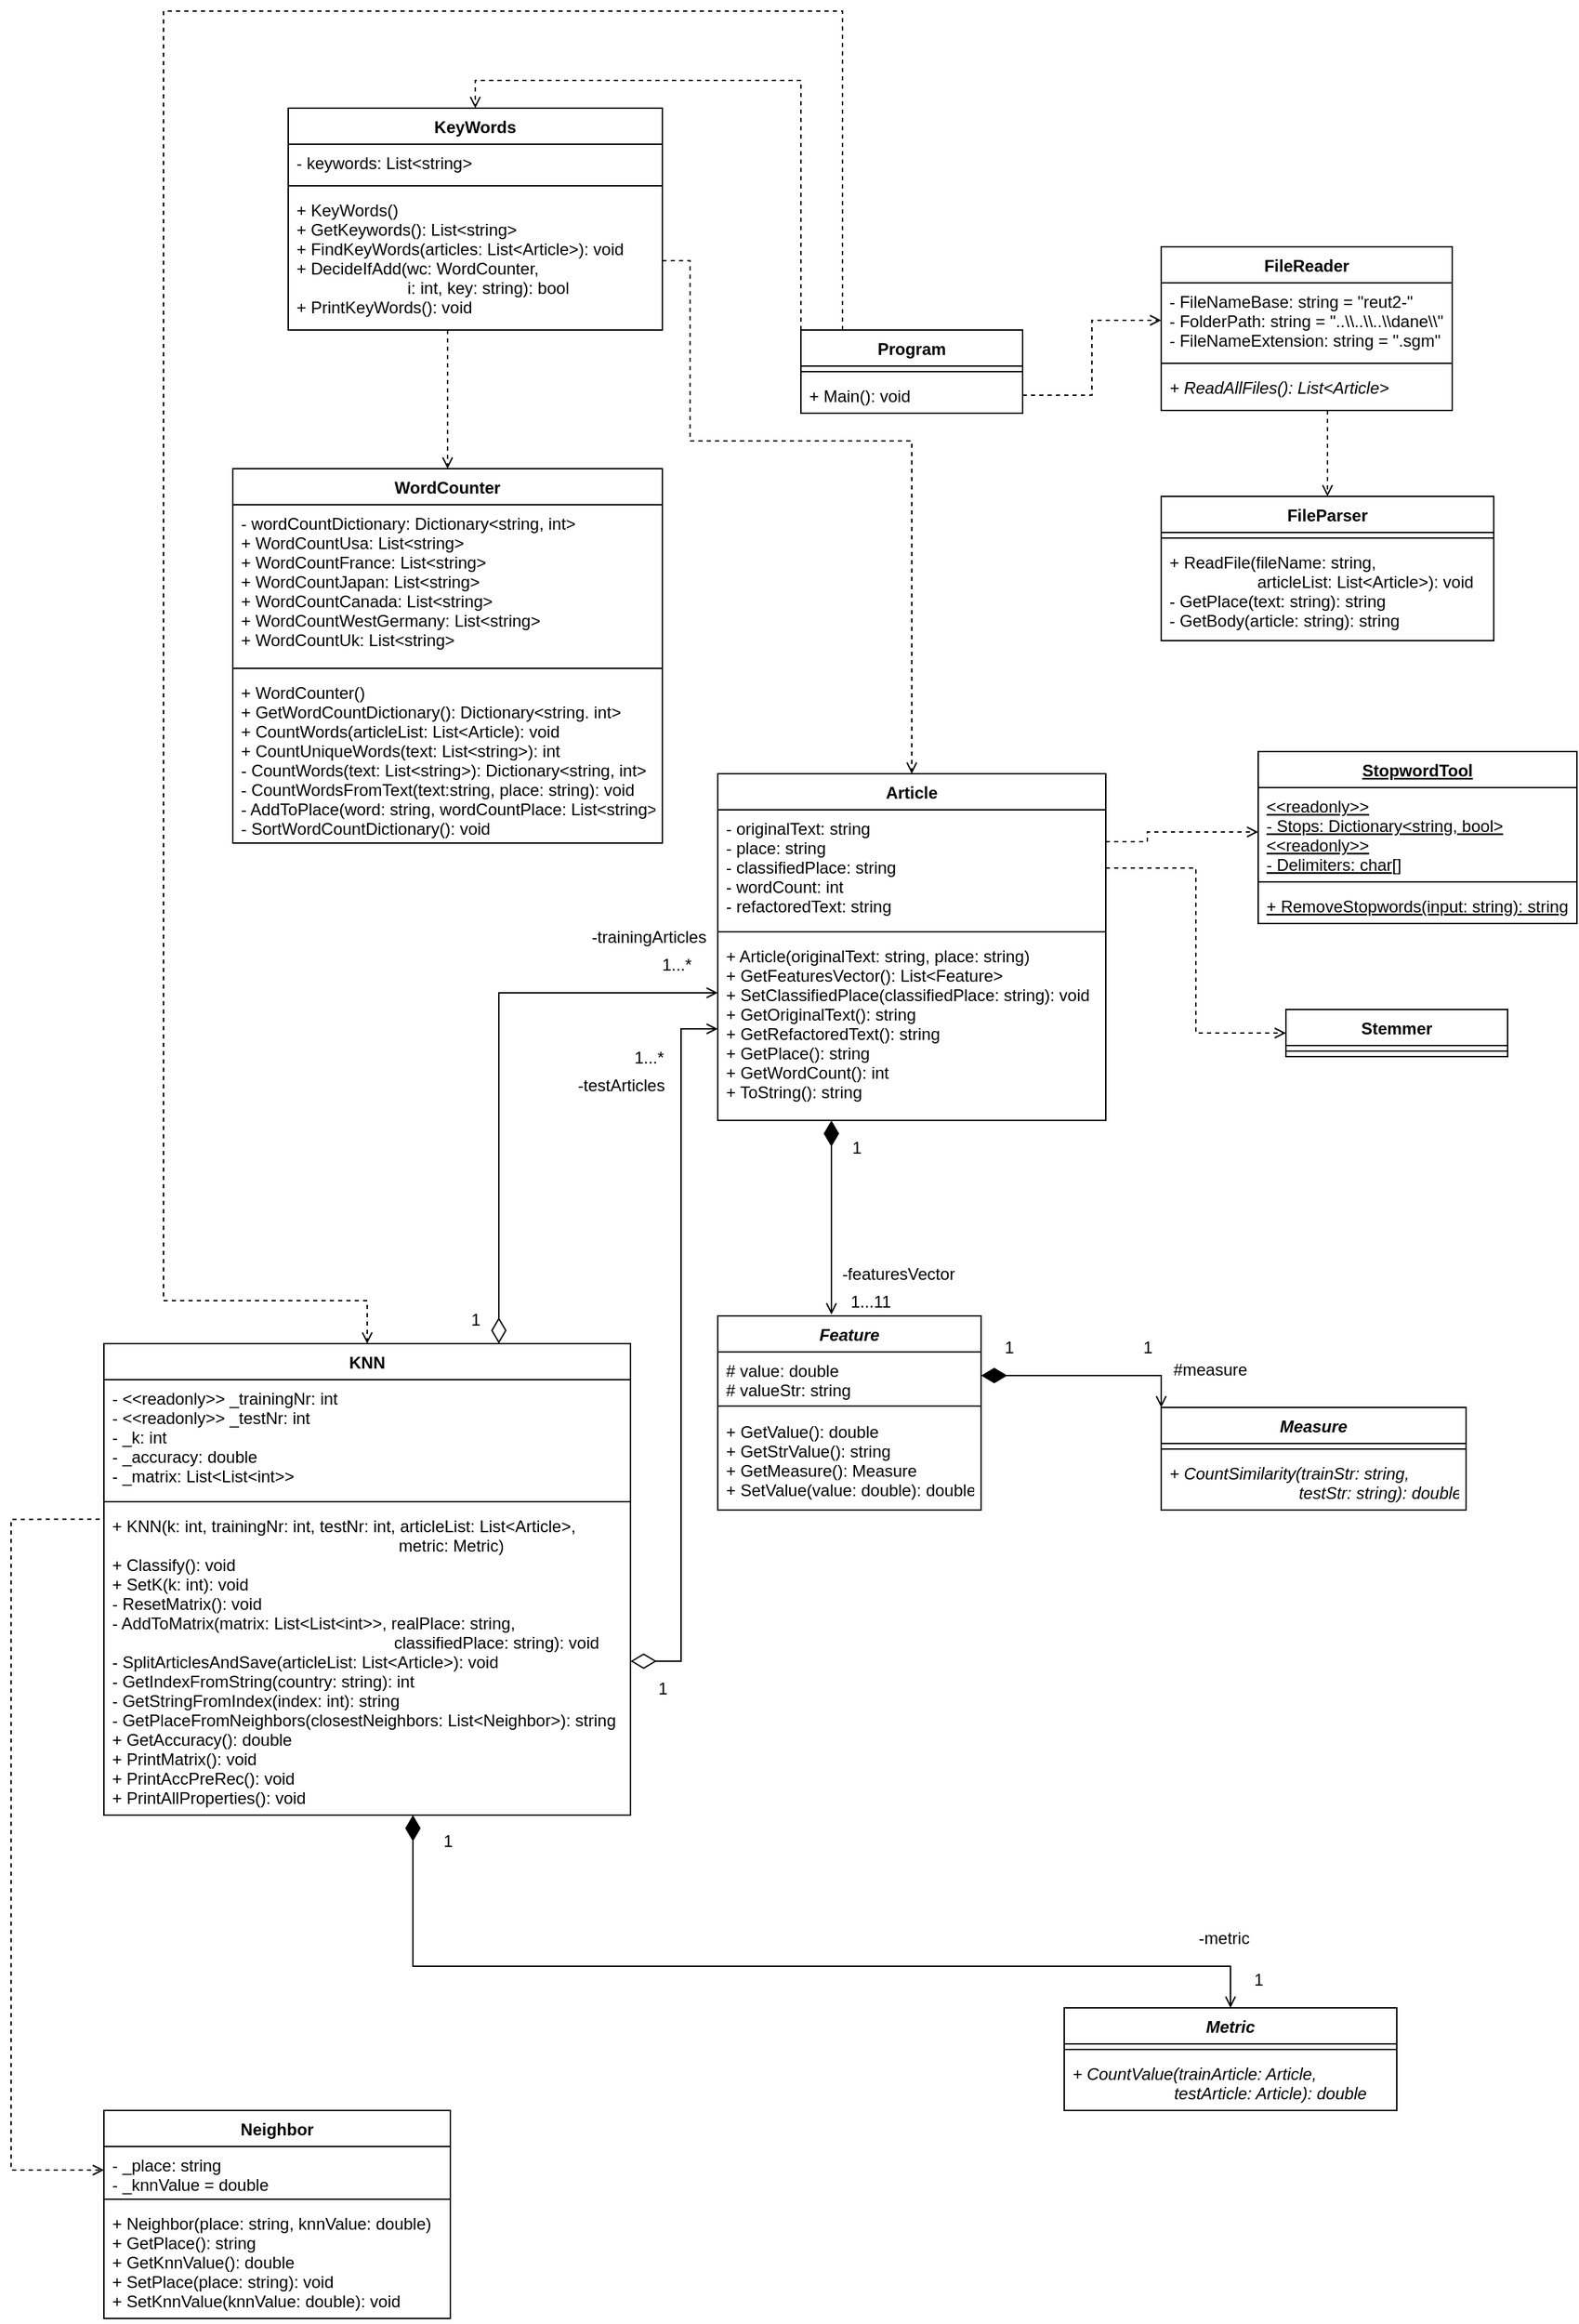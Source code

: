 <mxfile version="12.8.8" type="device"><diagram id="v0-UZpTvdWy3WvNRpsd5" name="Page-1"><mxGraphModel dx="1640" dy="2745" grid="1" gridSize="10" guides="1" tooltips="1" connect="1" arrows="1" fold="1" page="1" pageScale="1" pageWidth="827" pageHeight="1169" math="0" shadow="0"><root><mxCell id="0"/><mxCell id="1" parent="0"/><mxCell id="0_wCjDoMP3JWX9cPRF38-53" style="edgeStyle=orthogonalEdgeStyle;rounded=0;orthogonalLoop=1;jettySize=auto;html=1;startArrow=diamondThin;startFill=1;targetPerimeterSpacing=1;endSize=6;startSize=16;endArrow=open;endFill=0;" edge="1" parent="1" source="0_wCjDoMP3JWX9cPRF38-24"><mxGeometry relative="1" as="geometry"><mxPoint x="-58" y="-1280" as="targetPoint"/><Array as="points"><mxPoint x="-58" y="-1400"/><mxPoint x="-58" y="-1400"/></Array></mxGeometry></mxCell><mxCell id="0_wCjDoMP3JWX9cPRF38-54" value="1" style="text;html=1;align=center;verticalAlign=middle;resizable=0;points=[];autosize=1;" vertex="1" parent="1"><mxGeometry x="-50" y="-1410" width="20" height="20" as="geometry"/></mxCell><mxCell id="0_wCjDoMP3JWX9cPRF38-55" value="1...11" style="text;html=1;align=center;verticalAlign=middle;resizable=0;points=[];autosize=1;" vertex="1" parent="1"><mxGeometry x="-50" y="-1299" width="40" height="20" as="geometry"/></mxCell><mxCell id="0_wCjDoMP3JWX9cPRF38-56" value="-featuresVector" style="text;html=1;align=center;verticalAlign=middle;resizable=0;points=[];autosize=1;" vertex="1" parent="1"><mxGeometry x="-60" y="-1319" width="100" height="20" as="geometry"/></mxCell><mxCell id="0_wCjDoMP3JWX9cPRF38-59" value="1" style="text;html=1;align=center;verticalAlign=middle;resizable=0;points=[];autosize=1;" vertex="1" parent="1"><mxGeometry x="-325" y="-1286" width="20" height="20" as="geometry"/></mxCell><mxCell id="0_wCjDoMP3JWX9cPRF38-60" value="-metric" style="text;html=1;align=center;verticalAlign=middle;resizable=0;points=[];autosize=1;" vertex="1" parent="1"><mxGeometry x="200" y="-840" width="50" height="20" as="geometry"/></mxCell><mxCell id="0_wCjDoMP3JWX9cPRF38-62" style="edgeStyle=orthogonalEdgeStyle;rounded=0;orthogonalLoop=1;jettySize=auto;html=1;entryX=0.5;entryY=0;entryDx=0;entryDy=0;startArrow=diamondThin;startFill=1;startSize=16;endArrow=open;endFill=0;endSize=6;targetPerimeterSpacing=1;" edge="1" parent="1" source="0_wCjDoMP3JWX9cPRF38-12" target="0_wCjDoMP3JWX9cPRF38-45"><mxGeometry relative="1" as="geometry"><mxPoint x="-410" y="-1280" as="sourcePoint"/><Array as="points"><mxPoint x="-360" y="-810"/><mxPoint x="230" y="-810"/></Array></mxGeometry></mxCell><mxCell id="0_wCjDoMP3JWX9cPRF38-63" style="edgeStyle=orthogonalEdgeStyle;rounded=0;orthogonalLoop=1;jettySize=auto;html=1;startArrow=diamondThin;startFill=0;startSize=16;endArrow=open;endFill=0;endSize=6;targetPerimeterSpacing=1;exitX=0.75;exitY=0;exitDx=0;exitDy=0;" edge="1" parent="1" source="0_wCjDoMP3JWX9cPRF38-9"><mxGeometry relative="1" as="geometry"><mxPoint x="-550" y="-1580" as="sourcePoint"/><mxPoint x="-140" y="-1512" as="targetPoint"/><Array as="points"><mxPoint x="-298" y="-1512"/></Array></mxGeometry></mxCell><mxCell id="0_wCjDoMP3JWX9cPRF38-65" value="1" style="text;html=1;align=center;verticalAlign=middle;resizable=0;points=[];autosize=1;" vertex="1" parent="1"><mxGeometry x="-345" y="-910" width="20" height="20" as="geometry"/></mxCell><mxCell id="0_wCjDoMP3JWX9cPRF38-66" value="1" style="text;html=1;align=center;verticalAlign=middle;resizable=0;points=[];autosize=1;" vertex="1" parent="1"><mxGeometry x="240" y="-810" width="20" height="20" as="geometry"/></mxCell><mxCell id="0_wCjDoMP3JWX9cPRF38-67" value="1...*" style="text;html=1;align=center;verticalAlign=middle;resizable=0;points=[];autosize=1;" vertex="1" parent="1"><mxGeometry x="-190" y="-1542" width="40" height="20" as="geometry"/></mxCell><mxCell id="0_wCjDoMP3JWX9cPRF38-68" value="1...*" style="text;html=1;align=center;verticalAlign=middle;resizable=0;points=[];autosize=1;" vertex="1" parent="1"><mxGeometry x="-210" y="-1475" width="40" height="20" as="geometry"/></mxCell><mxCell id="0_wCjDoMP3JWX9cPRF38-69" value="-testArticles" style="text;html=1;align=center;verticalAlign=middle;resizable=0;points=[];autosize=1;" vertex="1" parent="1"><mxGeometry x="-250" y="-1455" width="80" height="20" as="geometry"/></mxCell><mxCell id="0_wCjDoMP3JWX9cPRF38-70" value="-trainingArticles" style="text;html=1;align=center;verticalAlign=middle;resizable=0;points=[];autosize=1;" vertex="1" parent="1"><mxGeometry x="-240" y="-1562" width="100" height="20" as="geometry"/></mxCell><mxCell id="0_wCjDoMP3JWX9cPRF38-71" style="edgeStyle=orthogonalEdgeStyle;rounded=0;orthogonalLoop=1;jettySize=auto;html=1;entryX=0;entryY=0.5;entryDx=0;entryDy=0;startArrow=none;startFill=0;startSize=16;endArrow=open;endFill=0;endSize=6;targetPerimeterSpacing=1;dashed=1;exitX=1;exitY=0.5;exitDx=0;exitDy=0;" edge="1" parent="1" source="0_wCjDoMP3JWX9cPRF38-4" target="0_wCjDoMP3JWX9cPRF38-30"><mxGeometry relative="1" as="geometry"><mxPoint x="30" y="-2011.0" as="sourcePoint"/></mxGeometry></mxCell><mxCell id="0_wCjDoMP3JWX9cPRF38-83" style="edgeStyle=orthogonalEdgeStyle;rounded=0;orthogonalLoop=1;jettySize=auto;html=1;entryX=0.5;entryY=0;entryDx=0;entryDy=0;dashed=1;startArrow=none;startFill=0;startSize=16;endArrow=open;endFill=0;endSize=6;targetPerimeterSpacing=1;" edge="1" parent="1" source="0_wCjDoMP3JWX9cPRF38-1" target="0_wCjDoMP3JWX9cPRF38-9"><mxGeometry relative="1" as="geometry"><Array as="points"><mxPoint x="-50" y="-2220"/><mxPoint x="-540" y="-2220"/><mxPoint x="-540" y="-1290"/><mxPoint x="-393" y="-1290"/></Array></mxGeometry></mxCell><mxCell id="0_wCjDoMP3JWX9cPRF38-73" style="edgeStyle=orthogonalEdgeStyle;rounded=0;orthogonalLoop=1;jettySize=auto;html=1;entryX=0.5;entryY=0;entryDx=0;entryDy=0;dashed=1;startArrow=none;startFill=0;startSize=16;endArrow=open;endFill=0;endSize=6;targetPerimeterSpacing=1;exitX=0;exitY=0;exitDx=0;exitDy=0;" edge="1" parent="1" source="0_wCjDoMP3JWX9cPRF38-1" target="0_wCjDoMP3JWX9cPRF38-5"><mxGeometry relative="1" as="geometry"><mxPoint x="-130" y="-2011.0" as="sourcePoint"/></mxGeometry></mxCell><mxCell id="0_wCjDoMP3JWX9cPRF38-74" style="edgeStyle=orthogonalEdgeStyle;rounded=0;orthogonalLoop=1;jettySize=auto;html=1;entryX=0.5;entryY=0;entryDx=0;entryDy=0;dashed=1;startArrow=none;startFill=0;startSize=16;endArrow=open;endFill=0;endSize=6;targetPerimeterSpacing=1;exitX=1;exitY=0.5;exitDx=0;exitDy=0;" edge="1" parent="1" source="0_wCjDoMP3JWX9cPRF38-8" target="0_wCjDoMP3JWX9cPRF38-21"><mxGeometry relative="1" as="geometry"><Array as="points"><mxPoint x="-160" y="-2040"/><mxPoint x="-160" y="-1910"/><mxPoint y="-1910"/></Array></mxGeometry></mxCell><mxCell id="0_wCjDoMP3JWX9cPRF38-75" style="edgeStyle=orthogonalEdgeStyle;rounded=0;orthogonalLoop=1;jettySize=auto;html=1;entryX=0;entryY=0.5;entryDx=0;entryDy=0;dashed=1;startArrow=none;startFill=0;startSize=16;endArrow=open;endFill=0;endSize=6;targetPerimeterSpacing=1;exitX=-0.008;exitY=0.039;exitDx=0;exitDy=0;exitPerimeter=0;" edge="1" parent="1" source="0_wCjDoMP3JWX9cPRF38-12" target="0_wCjDoMP3JWX9cPRF38-34"><mxGeometry relative="1" as="geometry"><mxPoint x="-680" y="-1370" as="sourcePoint"/><Array as="points"><mxPoint x="-650" y="-1132"/><mxPoint x="-650" y="-663"/></Array></mxGeometry></mxCell><mxCell id="0_wCjDoMP3JWX9cPRF38-76" style="edgeStyle=orthogonalEdgeStyle;rounded=0;orthogonalLoop=1;jettySize=auto;html=1;entryX=0;entryY=0;entryDx=0;entryDy=0;startArrow=diamondThin;startFill=1;startSize=16;endArrow=open;endFill=0;endSize=6;targetPerimeterSpacing=1;" edge="1" parent="1" source="0_wCjDoMP3JWX9cPRF38-38" target="0_wCjDoMP3JWX9cPRF38-41"><mxGeometry relative="1" as="geometry"><mxPoint x="210" y="-1305" as="targetPoint"/></mxGeometry></mxCell><mxCell id="0_wCjDoMP3JWX9cPRF38-77" value="1" style="text;html=1;align=center;verticalAlign=middle;resizable=0;points=[];autosize=1;" vertex="1" parent="1"><mxGeometry x="60" y="-1266" width="20" height="20" as="geometry"/></mxCell><mxCell id="0_wCjDoMP3JWX9cPRF38-78" value="1" style="text;html=1;align=center;verticalAlign=middle;resizable=0;points=[];autosize=1;" vertex="1" parent="1"><mxGeometry x="160" y="-1266" width="20" height="20" as="geometry"/></mxCell><mxCell id="0_wCjDoMP3JWX9cPRF38-79" value="#measure" style="text;html=1;align=center;verticalAlign=middle;resizable=0;points=[];autosize=1;" vertex="1" parent="1"><mxGeometry x="180" y="-1250" width="70" height="20" as="geometry"/></mxCell><mxCell id="0_wCjDoMP3JWX9cPRF38-80" style="edgeStyle=orthogonalEdgeStyle;rounded=0;orthogonalLoop=1;jettySize=auto;html=1;entryX=0;entryY=0.5;entryDx=0;entryDy=0;startArrow=none;startFill=0;startSize=16;endArrow=open;endFill=0;endSize=6;targetPerimeterSpacing=1;dashed=1;" edge="1" parent="1" source="0_wCjDoMP3JWX9cPRF38-21" target="0_wCjDoMP3JWX9cPRF38-14"><mxGeometry relative="1" as="geometry"><Array as="points"><mxPoint x="170" y="-1621"/><mxPoint x="170" y="-1628"/></Array></mxGeometry></mxCell><mxCell id="0_wCjDoMP3JWX9cPRF38-81" style="edgeStyle=orthogonalEdgeStyle;rounded=0;orthogonalLoop=1;jettySize=auto;html=1;entryX=0;entryY=0.5;entryDx=0;entryDy=0;dashed=1;startArrow=none;startFill=0;startSize=16;endArrow=open;endFill=0;endSize=6;targetPerimeterSpacing=1;" edge="1" parent="1" source="0_wCjDoMP3JWX9cPRF38-22" target="0_wCjDoMP3JWX9cPRF38-25"><mxGeometry relative="1" as="geometry"><mxPoint x="190" y="-1473" as="targetPoint"/></mxGeometry></mxCell><mxCell id="0_wCjDoMP3JWX9cPRF38-84" style="edgeStyle=orthogonalEdgeStyle;rounded=0;orthogonalLoop=1;jettySize=auto;html=1;entryX=0.5;entryY=0;entryDx=0;entryDy=0;dashed=1;startArrow=none;startFill=0;startSize=16;endArrow=open;endFill=0;endSize=6;targetPerimeterSpacing=1;" edge="1" parent="1" source="0_wCjDoMP3JWX9cPRF38-32" target="0_wCjDoMP3JWX9cPRF38-49"><mxGeometry relative="1" as="geometry"><Array as="points"><mxPoint x="300" y="-1890"/><mxPoint x="300" y="-1890"/></Array></mxGeometry></mxCell><mxCell id="0_wCjDoMP3JWX9cPRF38-85" style="edgeStyle=orthogonalEdgeStyle;rounded=0;orthogonalLoop=1;jettySize=auto;html=1;entryX=0;entryY=0.5;entryDx=0;entryDy=0;startArrow=diamondThin;startFill=0;startSize=16;endArrow=open;endFill=0;endSize=6;targetPerimeterSpacing=1;" edge="1" parent="1" source="0_wCjDoMP3JWX9cPRF38-12" target="0_wCjDoMP3JWX9cPRF38-24"><mxGeometry relative="1" as="geometry"/></mxCell><mxCell id="0_wCjDoMP3JWX9cPRF38-87" style="edgeStyle=orthogonalEdgeStyle;rounded=0;orthogonalLoop=1;jettySize=auto;html=1;entryX=0.5;entryY=0;entryDx=0;entryDy=0;dashed=1;startArrow=none;startFill=0;startSize=16;endArrow=open;endFill=0;endSize=6;targetPerimeterSpacing=1;" edge="1" parent="1" source="0_wCjDoMP3JWX9cPRF38-5" target="0_wCjDoMP3JWX9cPRF38-17"><mxGeometry relative="1" as="geometry"><Array as="points"><mxPoint x="-335" y="-1930"/><mxPoint x="-335" y="-1930"/></Array></mxGeometry></mxCell><mxCell id="0_wCjDoMP3JWX9cPRF38-89" value="1" style="text;html=1;align=center;verticalAlign=middle;resizable=0;points=[];autosize=1;" vertex="1" parent="1"><mxGeometry x="-190" y="-1020" width="20" height="20" as="geometry"/></mxCell><mxCell id="0_wCjDoMP3JWX9cPRF38-29" value="FileReader" style="swimlane;fontStyle=1;align=center;verticalAlign=top;childLayout=stackLayout;horizontal=1;startSize=26;horizontalStack=0;resizeParent=1;resizeParentMax=0;resizeLast=0;collapsible=1;marginBottom=0;" vertex="1" parent="1"><mxGeometry x="180" y="-2050" width="210" height="118" as="geometry"/></mxCell><mxCell id="0_wCjDoMP3JWX9cPRF38-30" value="- FileNameBase: string = &quot;reut2-&quot;&#10;- FolderPath: string = &quot;..\\..\\..\\dane\\&quot;&#10;- FileNameExtension: string = &quot;.sgm&quot;" style="text;strokeColor=none;fillColor=none;align=left;verticalAlign=top;spacingLeft=4;spacingRight=4;overflow=hidden;rotatable=0;points=[[0,0.5],[1,0.5]];portConstraint=eastwest;" vertex="1" parent="0_wCjDoMP3JWX9cPRF38-29"><mxGeometry y="26" width="210" height="54" as="geometry"/></mxCell><mxCell id="0_wCjDoMP3JWX9cPRF38-31" value="" style="line;strokeWidth=1;fillColor=none;align=left;verticalAlign=middle;spacingTop=-1;spacingLeft=3;spacingRight=3;rotatable=0;labelPosition=right;points=[];portConstraint=eastwest;" vertex="1" parent="0_wCjDoMP3JWX9cPRF38-29"><mxGeometry y="80" width="210" height="8" as="geometry"/></mxCell><mxCell id="0_wCjDoMP3JWX9cPRF38-32" value="+ ReadAllFiles(): List&lt;Article&gt;" style="text;strokeColor=none;fillColor=none;align=left;verticalAlign=top;spacingLeft=4;spacingRight=4;overflow=hidden;rotatable=0;points=[[0,0.5],[1,0.5]];portConstraint=eastwest;fontStyle=2" vertex="1" parent="0_wCjDoMP3JWX9cPRF38-29"><mxGeometry y="88" width="210" height="30" as="geometry"/></mxCell><mxCell id="0_wCjDoMP3JWX9cPRF38-49" value="FileParser" style="swimlane;fontStyle=1;align=center;verticalAlign=top;childLayout=stackLayout;horizontal=1;startSize=26;horizontalStack=0;resizeParent=1;resizeParentMax=0;resizeLast=0;collapsible=1;marginBottom=0;" vertex="1" parent="1"><mxGeometry x="180" y="-1870" width="240" height="104" as="geometry"/></mxCell><mxCell id="0_wCjDoMP3JWX9cPRF38-51" value="" style="line;strokeWidth=1;fillColor=none;align=left;verticalAlign=middle;spacingTop=-1;spacingLeft=3;spacingRight=3;rotatable=0;labelPosition=right;points=[];portConstraint=eastwest;" vertex="1" parent="0_wCjDoMP3JWX9cPRF38-49"><mxGeometry y="26" width="240" height="8" as="geometry"/></mxCell><mxCell id="0_wCjDoMP3JWX9cPRF38-52" value="+ ReadFile(fileName: string,&#10;                   articleList: List&lt;Article&gt;): void&#10;- GetPlace(text: string): string&#10;- GetBody(article: string): string" style="text;strokeColor=none;fillColor=none;align=left;verticalAlign=top;spacingLeft=4;spacingRight=4;overflow=hidden;rotatable=0;points=[[0,0.5],[1,0.5]];portConstraint=eastwest;" vertex="1" parent="0_wCjDoMP3JWX9cPRF38-49"><mxGeometry y="34" width="240" height="70" as="geometry"/></mxCell><mxCell id="0_wCjDoMP3JWX9cPRF38-37" value="Feature" style="swimlane;fontStyle=3;align=center;verticalAlign=top;childLayout=stackLayout;horizontal=1;startSize=26;horizontalStack=0;resizeParent=1;resizeParentMax=0;resizeLast=0;collapsible=1;marginBottom=0;" vertex="1" parent="1"><mxGeometry x="-140" y="-1279" width="190" height="140" as="geometry"/></mxCell><mxCell id="0_wCjDoMP3JWX9cPRF38-38" value="# value: double&#10;# valueStr: string" style="text;strokeColor=none;fillColor=none;align=left;verticalAlign=top;spacingLeft=4;spacingRight=4;overflow=hidden;rotatable=0;points=[[0,0.5],[1,0.5]];portConstraint=eastwest;" vertex="1" parent="0_wCjDoMP3JWX9cPRF38-37"><mxGeometry y="26" width="190" height="34" as="geometry"/></mxCell><mxCell id="0_wCjDoMP3JWX9cPRF38-39" value="" style="line;strokeWidth=1;fillColor=none;align=left;verticalAlign=middle;spacingTop=-1;spacingLeft=3;spacingRight=3;rotatable=0;labelPosition=right;points=[];portConstraint=eastwest;" vertex="1" parent="0_wCjDoMP3JWX9cPRF38-37"><mxGeometry y="60" width="190" height="10" as="geometry"/></mxCell><mxCell id="0_wCjDoMP3JWX9cPRF38-40" value="+ GetValue(): double&#10;+ GetStrValue(): string&#10;+ GetMeasure(): Measure&#10;+ SetValue(value: double): double" style="text;strokeColor=none;fillColor=none;align=left;verticalAlign=top;spacingLeft=4;spacingRight=4;overflow=hidden;rotatable=0;points=[[0,0.5],[1,0.5]];portConstraint=eastwest;" vertex="1" parent="0_wCjDoMP3JWX9cPRF38-37"><mxGeometry y="70" width="190" height="70" as="geometry"/></mxCell><mxCell id="0_wCjDoMP3JWX9cPRF38-21" value="Article&#10;" style="swimlane;fontStyle=1;align=center;verticalAlign=top;childLayout=stackLayout;horizontal=1;startSize=26;horizontalStack=0;resizeParent=1;resizeParentMax=0;resizeLast=0;collapsible=1;marginBottom=0;" vertex="1" parent="1"><mxGeometry x="-140" y="-1670" width="280" height="250" as="geometry"/></mxCell><mxCell id="0_wCjDoMP3JWX9cPRF38-22" value="- originalText: string&#10;- place: string&#10;- classifiedPlace: string&#10;- wordCount: int&#10;- refactoredText: string" style="text;strokeColor=none;fillColor=none;align=left;verticalAlign=top;spacingLeft=4;spacingRight=4;overflow=hidden;rotatable=0;points=[[0,0.5],[1,0.5]];portConstraint=eastwest;" vertex="1" parent="0_wCjDoMP3JWX9cPRF38-21"><mxGeometry y="26" width="280" height="84" as="geometry"/></mxCell><mxCell id="0_wCjDoMP3JWX9cPRF38-23" value="" style="line;strokeWidth=1;fillColor=none;align=left;verticalAlign=middle;spacingTop=-1;spacingLeft=3;spacingRight=3;rotatable=0;labelPosition=right;points=[];portConstraint=eastwest;" vertex="1" parent="0_wCjDoMP3JWX9cPRF38-21"><mxGeometry y="110" width="280" height="8" as="geometry"/></mxCell><mxCell id="0_wCjDoMP3JWX9cPRF38-24" value="+ Article(originalText: string, place: string)&#10;+ GetFeaturesVector(): List&lt;Feature&gt;&#10;+ SetClassifiedPlace(classifiedPlace: string): void&#10;+ GetOriginalText(): string&#10;+ GetRefactoredText(): string&#10;+ GetPlace(): string&#10;+ GetWordCount(): int&#10;+ ToString(): string " style="text;strokeColor=none;fillColor=none;align=left;verticalAlign=top;spacingLeft=4;spacingRight=4;overflow=hidden;rotatable=0;points=[[0,0.5],[1,0.5]];portConstraint=eastwest;" vertex="1" parent="0_wCjDoMP3JWX9cPRF38-21"><mxGeometry y="118" width="280" height="132" as="geometry"/></mxCell><mxCell id="0_wCjDoMP3JWX9cPRF38-13" value="StopwordTool" style="swimlane;fontStyle=5;align=center;verticalAlign=top;childLayout=stackLayout;horizontal=1;startSize=26;horizontalStack=0;resizeParent=1;resizeParentMax=0;resizeLast=0;collapsible=1;marginBottom=0;" vertex="1" parent="1"><mxGeometry x="250" y="-1686" width="230" height="124" as="geometry"/></mxCell><mxCell id="0_wCjDoMP3JWX9cPRF38-14" value="&lt;&lt;readonly&gt;&gt;&#10;- Stops: Dictionary&lt;string, bool&gt;&#10;&lt;&lt;readonly&gt;&gt;&#10;- Delimiters: char[]" style="text;strokeColor=none;fillColor=none;align=left;verticalAlign=top;spacingLeft=4;spacingRight=4;overflow=hidden;rotatable=0;points=[[0,0.5],[1,0.5]];portConstraint=eastwest;fontStyle=4" vertex="1" parent="0_wCjDoMP3JWX9cPRF38-13"><mxGeometry y="26" width="230" height="64" as="geometry"/></mxCell><mxCell id="0_wCjDoMP3JWX9cPRF38-15" value="" style="line;strokeWidth=1;fillColor=none;align=left;verticalAlign=middle;spacingTop=-1;spacingLeft=3;spacingRight=3;rotatable=0;labelPosition=right;points=[];portConstraint=eastwest;" vertex="1" parent="0_wCjDoMP3JWX9cPRF38-13"><mxGeometry y="90" width="230" height="8" as="geometry"/></mxCell><mxCell id="0_wCjDoMP3JWX9cPRF38-16" value="+ RemoveStopwords(input: string): string" style="text;strokeColor=none;fillColor=none;align=left;verticalAlign=top;spacingLeft=4;spacingRight=4;overflow=hidden;rotatable=0;points=[[0,0.5],[1,0.5]];portConstraint=eastwest;fontStyle=4" vertex="1" parent="0_wCjDoMP3JWX9cPRF38-13"><mxGeometry y="98" width="230" height="26" as="geometry"/></mxCell><mxCell id="0_wCjDoMP3JWX9cPRF38-25" value="Stemmer" style="swimlane;fontStyle=1;align=center;verticalAlign=top;childLayout=stackLayout;horizontal=1;startSize=26;horizontalStack=0;resizeParent=1;resizeParentMax=0;resizeLast=0;collapsible=1;marginBottom=0;" vertex="1" parent="1"><mxGeometry x="270" y="-1500" width="160" height="34" as="geometry"/></mxCell><mxCell id="0_wCjDoMP3JWX9cPRF38-27" value="" style="line;strokeWidth=1;fillColor=none;align=left;verticalAlign=middle;spacingTop=-1;spacingLeft=3;spacingRight=3;rotatable=0;labelPosition=right;points=[];portConstraint=eastwest;" vertex="1" parent="0_wCjDoMP3JWX9cPRF38-25"><mxGeometry y="26" width="160" height="8" as="geometry"/></mxCell><mxCell id="0_wCjDoMP3JWX9cPRF38-41" value="Measure" style="swimlane;fontStyle=3;align=center;verticalAlign=top;childLayout=stackLayout;horizontal=1;startSize=26;horizontalStack=0;resizeParent=1;resizeParentMax=0;resizeLast=0;collapsible=1;marginBottom=0;" vertex="1" parent="1"><mxGeometry x="180" y="-1213" width="220" height="74" as="geometry"/></mxCell><mxCell id="0_wCjDoMP3JWX9cPRF38-43" value="" style="line;strokeWidth=1;fillColor=none;align=left;verticalAlign=middle;spacingTop=-1;spacingLeft=3;spacingRight=3;rotatable=0;labelPosition=right;points=[];portConstraint=eastwest;" vertex="1" parent="0_wCjDoMP3JWX9cPRF38-41"><mxGeometry y="26" width="220" height="8" as="geometry"/></mxCell><mxCell id="0_wCjDoMP3JWX9cPRF38-44" value="+ CountSimilarity(trainStr: string, &#10;                            testStr: string): double" style="text;strokeColor=none;fillColor=none;align=left;verticalAlign=top;spacingLeft=4;spacingRight=4;overflow=hidden;rotatable=0;points=[[0,0.5],[1,0.5]];portConstraint=eastwest;fontStyle=2" vertex="1" parent="0_wCjDoMP3JWX9cPRF38-41"><mxGeometry y="34" width="220" height="40" as="geometry"/></mxCell><mxCell id="0_wCjDoMP3JWX9cPRF38-5" value="KeyWords" style="swimlane;fontStyle=1;align=center;verticalAlign=top;childLayout=stackLayout;horizontal=1;startSize=26;horizontalStack=0;resizeParent=1;resizeParentMax=0;resizeLast=0;collapsible=1;marginBottom=0;" vertex="1" parent="1"><mxGeometry x="-450" y="-2150" width="270" height="160" as="geometry"/></mxCell><mxCell id="0_wCjDoMP3JWX9cPRF38-6" value="- keywords: List&lt;string&gt;" style="text;strokeColor=none;fillColor=none;align=left;verticalAlign=top;spacingLeft=4;spacingRight=4;overflow=hidden;rotatable=0;points=[[0,0.5],[1,0.5]];portConstraint=eastwest;" vertex="1" parent="0_wCjDoMP3JWX9cPRF38-5"><mxGeometry y="26" width="270" height="26" as="geometry"/></mxCell><mxCell id="0_wCjDoMP3JWX9cPRF38-7" value="" style="line;strokeWidth=1;fillColor=none;align=left;verticalAlign=middle;spacingTop=-1;spacingLeft=3;spacingRight=3;rotatable=0;labelPosition=right;points=[];portConstraint=eastwest;" vertex="1" parent="0_wCjDoMP3JWX9cPRF38-5"><mxGeometry y="52" width="270" height="8" as="geometry"/></mxCell><mxCell id="0_wCjDoMP3JWX9cPRF38-8" value="+ KeyWords()&#10;+ GetKeywords(): List&lt;string&gt;&#10;+ FindKeyWords(articles: List&lt;Article&gt;): void&#10;+ DecideIfAdd(wc: WordCounter,&#10;                        i: int, key: string): bool&#10;+ PrintKeyWords(): void" style="text;strokeColor=none;fillColor=none;align=left;verticalAlign=top;spacingLeft=4;spacingRight=4;overflow=hidden;rotatable=0;points=[[0,0.5],[1,0.5]];portConstraint=eastwest;" vertex="1" parent="0_wCjDoMP3JWX9cPRF38-5"><mxGeometry y="60" width="270" height="100" as="geometry"/></mxCell><mxCell id="0_wCjDoMP3JWX9cPRF38-1" value="Program" style="swimlane;fontStyle=1;align=center;verticalAlign=top;childLayout=stackLayout;horizontal=1;startSize=26;horizontalStack=0;resizeParent=1;resizeParentMax=0;resizeLast=0;collapsible=1;marginBottom=0;" vertex="1" parent="1"><mxGeometry x="-80" y="-1990" width="160" height="60" as="geometry"/></mxCell><mxCell id="0_wCjDoMP3JWX9cPRF38-3" value="" style="line;strokeWidth=1;fillColor=none;align=left;verticalAlign=middle;spacingTop=-1;spacingLeft=3;spacingRight=3;rotatable=0;labelPosition=right;points=[];portConstraint=eastwest;" vertex="1" parent="0_wCjDoMP3JWX9cPRF38-1"><mxGeometry y="26" width="160" height="8" as="geometry"/></mxCell><mxCell id="0_wCjDoMP3JWX9cPRF38-4" value="+ Main(): void" style="text;strokeColor=none;fillColor=none;align=left;verticalAlign=top;spacingLeft=4;spacingRight=4;overflow=hidden;rotatable=0;points=[[0,0.5],[1,0.5]];portConstraint=eastwest;" vertex="1" parent="0_wCjDoMP3JWX9cPRF38-1"><mxGeometry y="34" width="160" height="26" as="geometry"/></mxCell><mxCell id="0_wCjDoMP3JWX9cPRF38-17" value="WordCounter" style="swimlane;fontStyle=1;align=center;verticalAlign=top;childLayout=stackLayout;horizontal=1;startSize=26;horizontalStack=0;resizeParent=1;resizeParentMax=0;resizeLast=0;collapsible=1;marginBottom=0;" vertex="1" parent="1"><mxGeometry x="-490" y="-1890" width="310" height="270" as="geometry"/></mxCell><mxCell id="0_wCjDoMP3JWX9cPRF38-18" value="- wordCountDictionary: Dictionary&lt;string, int&gt;&#10;+ WordCountUsa: List&lt;string&gt;&#10;+ WordCountFrance: List&lt;string&gt;&#10;+ WordCountJapan: List&lt;string&gt;&#10;+ WordCountCanada: List&lt;string&gt;&#10;+ WordCountWestGermany: List&lt;string&gt;&#10;+ WordCountUk: List&lt;string&gt;" style="text;strokeColor=none;fillColor=none;align=left;verticalAlign=top;spacingLeft=4;spacingRight=4;overflow=hidden;rotatable=0;points=[[0,0.5],[1,0.5]];portConstraint=eastwest;" vertex="1" parent="0_wCjDoMP3JWX9cPRF38-17"><mxGeometry y="26" width="310" height="114" as="geometry"/></mxCell><mxCell id="0_wCjDoMP3JWX9cPRF38-19" value="" style="line;strokeWidth=1;fillColor=none;align=left;verticalAlign=middle;spacingTop=-1;spacingLeft=3;spacingRight=3;rotatable=0;labelPosition=right;points=[];portConstraint=eastwest;" vertex="1" parent="0_wCjDoMP3JWX9cPRF38-17"><mxGeometry y="140" width="310" height="8" as="geometry"/></mxCell><mxCell id="0_wCjDoMP3JWX9cPRF38-20" value="+ WordCounter()&#10;+ GetWordCountDictionary(): Dictionary&lt;string. int&gt;&#10;+ CountWords(articleList: List&lt;Article): void&#10;+ CountUniqueWords(text: List&lt;string&gt;): int&#10;- CountWords(text: List&lt;string&gt;): Dictionary&lt;string, int&gt;&#10;- CountWordsFromText(text:string, place: string): void&#10;- AddToPlace(word: string, wordCountPlace: List&lt;string&gt;): void&#10;- SortWordCountDictionary(): void&#10;" style="text;strokeColor=none;fillColor=none;align=left;verticalAlign=top;spacingLeft=4;spacingRight=4;overflow=hidden;rotatable=0;points=[[0,0.5],[1,0.5]];portConstraint=eastwest;" vertex="1" parent="0_wCjDoMP3JWX9cPRF38-17"><mxGeometry y="148" width="310" height="122" as="geometry"/></mxCell><mxCell id="0_wCjDoMP3JWX9cPRF38-45" value="Metric" style="swimlane;fontStyle=3;align=center;verticalAlign=top;childLayout=stackLayout;horizontal=1;startSize=26;horizontalStack=0;resizeParent=1;resizeParentMax=0;resizeLast=0;collapsible=1;marginBottom=0;" vertex="1" parent="1"><mxGeometry x="110" y="-780" width="240" height="74" as="geometry"/></mxCell><mxCell id="0_wCjDoMP3JWX9cPRF38-47" value="" style="line;strokeWidth=1;fillColor=none;align=left;verticalAlign=middle;spacingTop=-1;spacingLeft=3;spacingRight=3;rotatable=0;labelPosition=right;points=[];portConstraint=eastwest;" vertex="1" parent="0_wCjDoMP3JWX9cPRF38-45"><mxGeometry y="26" width="240" height="8" as="geometry"/></mxCell><mxCell id="0_wCjDoMP3JWX9cPRF38-48" value="+ CountValue(trainArticle: Article, &#10;                      testArticle: Article): double" style="text;strokeColor=none;fillColor=none;align=left;verticalAlign=top;spacingLeft=4;spacingRight=4;overflow=hidden;rotatable=0;points=[[0,0.5],[1,0.5]];portConstraint=eastwest;fontStyle=2" vertex="1" parent="0_wCjDoMP3JWX9cPRF38-45"><mxGeometry y="34" width="240" height="40" as="geometry"/></mxCell><mxCell id="0_wCjDoMP3JWX9cPRF38-33" value="Neighbor" style="swimlane;fontStyle=1;align=center;verticalAlign=top;childLayout=stackLayout;horizontal=1;startSize=26;horizontalStack=0;resizeParent=1;resizeParentMax=0;resizeLast=0;collapsible=1;marginBottom=0;" vertex="1" parent="1"><mxGeometry x="-583" y="-706" width="250" height="150" as="geometry"/></mxCell><mxCell id="0_wCjDoMP3JWX9cPRF38-34" value="- _place: string&#10;- _knnValue = double" style="text;strokeColor=none;fillColor=none;align=left;verticalAlign=top;spacingLeft=4;spacingRight=4;overflow=hidden;rotatable=0;points=[[0,0.5],[1,0.5]];portConstraint=eastwest;" vertex="1" parent="0_wCjDoMP3JWX9cPRF38-33"><mxGeometry y="26" width="250" height="34" as="geometry"/></mxCell><mxCell id="0_wCjDoMP3JWX9cPRF38-35" value="" style="line;strokeWidth=1;fillColor=none;align=left;verticalAlign=middle;spacingTop=-1;spacingLeft=3;spacingRight=3;rotatable=0;labelPosition=right;points=[];portConstraint=eastwest;" vertex="1" parent="0_wCjDoMP3JWX9cPRF38-33"><mxGeometry y="60" width="250" height="8" as="geometry"/></mxCell><mxCell id="0_wCjDoMP3JWX9cPRF38-36" value="+ Neighbor(place: string, knnValue: double)&#10;+ GetPlace(): string&#10;+ GetKnnValue(): double&#10;+ SetPlace(place: string): void&#10;+ SetKnnValue(knnValue: double): void" style="text;strokeColor=none;fillColor=none;align=left;verticalAlign=top;spacingLeft=4;spacingRight=4;overflow=hidden;rotatable=0;points=[[0,0.5],[1,0.5]];portConstraint=eastwest;" vertex="1" parent="0_wCjDoMP3JWX9cPRF38-33"><mxGeometry y="68" width="250" height="82" as="geometry"/></mxCell><mxCell id="0_wCjDoMP3JWX9cPRF38-9" value="KNN" style="swimlane;fontStyle=1;align=center;verticalAlign=top;childLayout=stackLayout;horizontal=1;startSize=26;horizontalStack=0;resizeParent=1;resizeParentMax=0;resizeLast=0;collapsible=1;marginBottom=0;" vertex="1" parent="1"><mxGeometry x="-583" y="-1259" width="380" height="340" as="geometry"/></mxCell><mxCell id="0_wCjDoMP3JWX9cPRF38-10" value="- &lt;&lt;readonly&gt;&gt; _trainingNr: int&#10;- &lt;&lt;readonly&gt;&gt; _testNr: int&#10;- _k: int&#10;- _accuracy: double&#10;- _matrix: List&lt;List&lt;int&gt;&gt;" style="text;strokeColor=none;fillColor=none;align=left;verticalAlign=top;spacingLeft=4;spacingRight=4;overflow=hidden;rotatable=0;points=[[0,0.5],[1,0.5]];portConstraint=eastwest;" vertex="1" parent="0_wCjDoMP3JWX9cPRF38-9"><mxGeometry y="26" width="380" height="84" as="geometry"/></mxCell><mxCell id="0_wCjDoMP3JWX9cPRF38-11" value="" style="line;strokeWidth=1;fillColor=none;align=left;verticalAlign=middle;spacingTop=-1;spacingLeft=3;spacingRight=3;rotatable=0;labelPosition=right;points=[];portConstraint=eastwest;" vertex="1" parent="0_wCjDoMP3JWX9cPRF38-9"><mxGeometry y="110" width="380" height="8" as="geometry"/></mxCell><mxCell id="0_wCjDoMP3JWX9cPRF38-12" value="+ KNN(k: int, trainingNr: int, testNr: int, articleList: List&lt;Article&gt;, &#10;                                                              metric: Metric)&#10;+ Classify(): void&#10;+ SetK(k: int): void&#10;- ResetMatrix(): void&#10;- AddToMatrix(matrix: List&lt;List&lt;int&gt;&gt;, realPlace: string,&#10;                                                             classifiedPlace: string): void&#10;- SplitArticlesAndSave(articleList: List&lt;Article&gt;): void&#10;- GetIndexFromString(country: string): int&#10;- GetStringFromIndex(index: int): string&#10;- GetPlaceFromNeighbors(closestNeighbors: List&lt;Neighbor&gt;): string&#10;+ GetAccuracy(): double&#10;+ PrintMatrix(): void&#10;+ PrintAccPreRec(): void&#10;+ PrintAllProperties(): void&#10;&#10;&#10;" style="text;strokeColor=none;fillColor=none;align=left;verticalAlign=top;spacingLeft=4;spacingRight=4;overflow=hidden;rotatable=0;points=[[0,0.5],[1,0.5]];portConstraint=eastwest;" vertex="1" parent="0_wCjDoMP3JWX9cPRF38-9"><mxGeometry y="118" width="380" height="222" as="geometry"/></mxCell></root></mxGraphModel></diagram></mxfile>